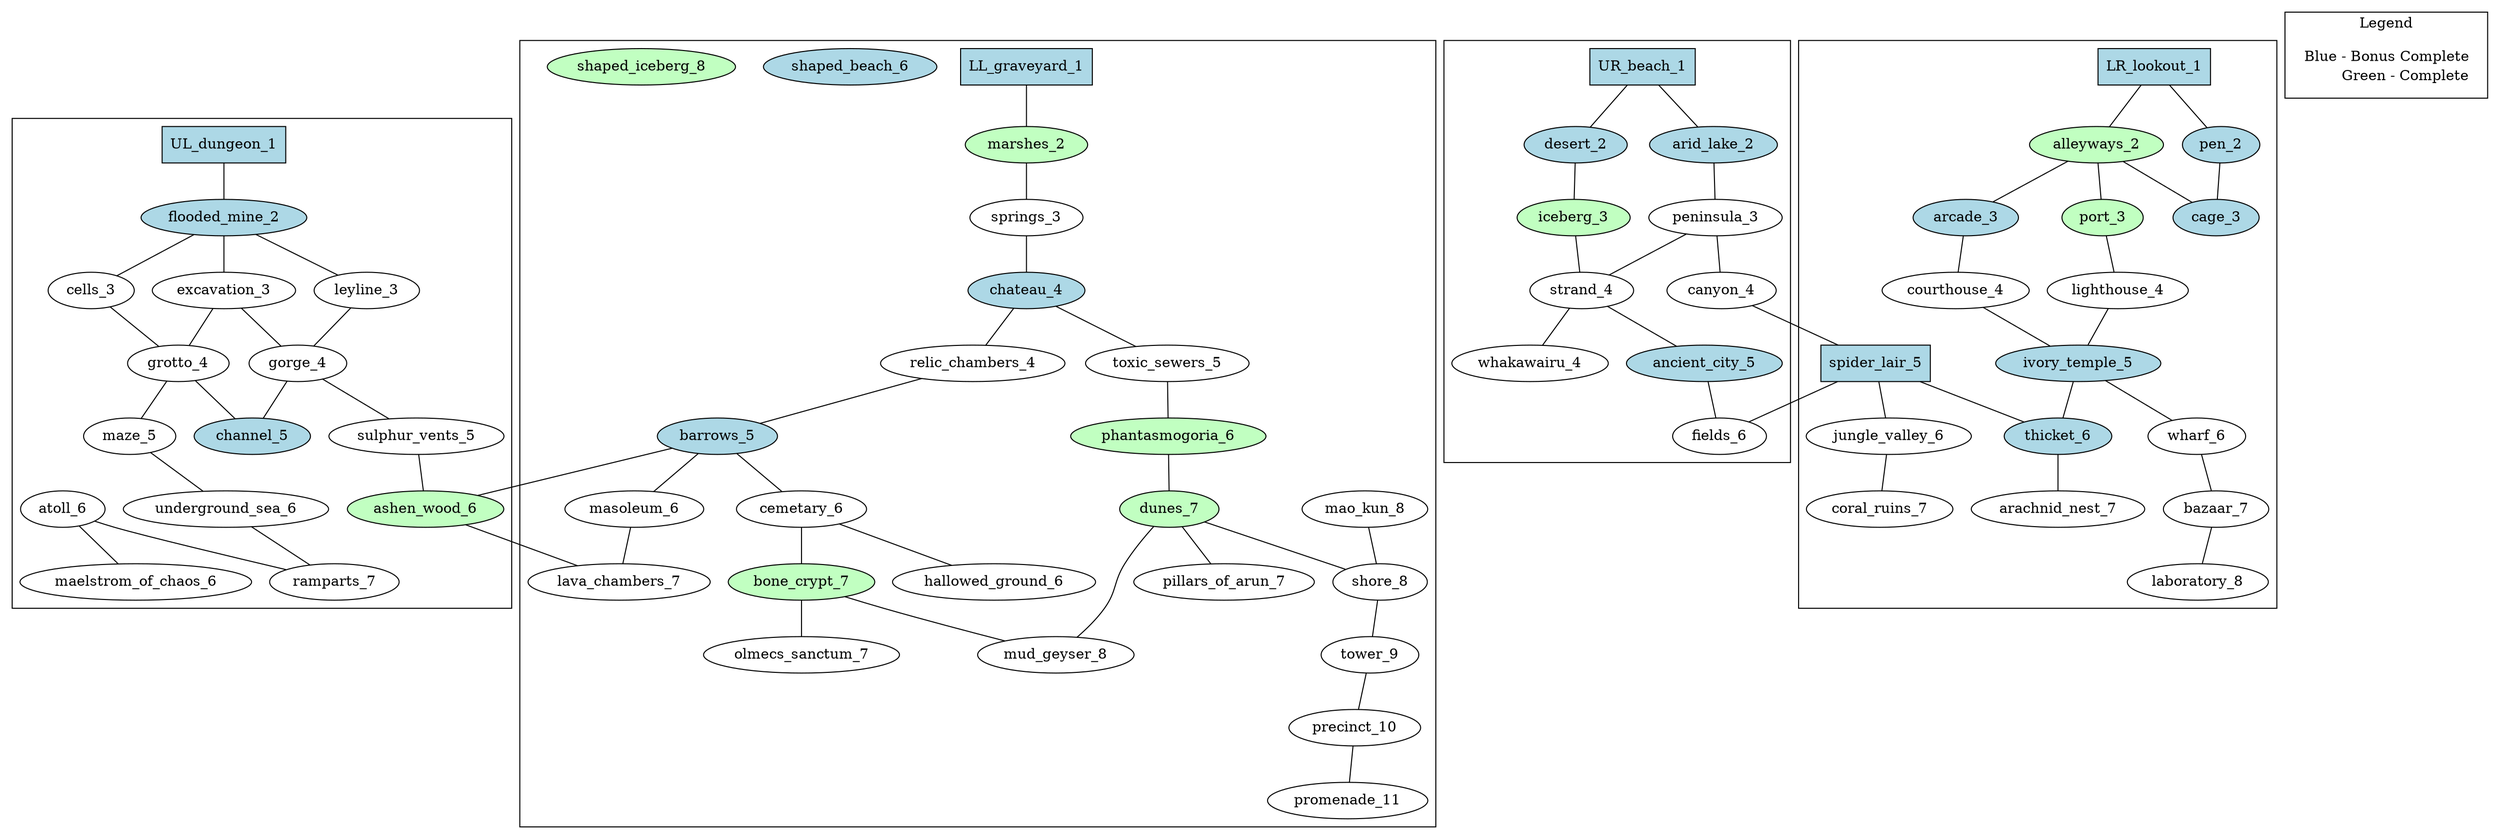 graph {
  UL_dungeon_1 [shape=box, style=filled, fillcolor=lightblue];
  UR_beach_1  [shape=box, style=filled, fillcolor=lightblue];
  LL_graveyard_1 [shape=box, style=filled, fillcolor=lightblue];
  LR_lookout_1 [shape=box, style=filled, fillcolor=lightblue];

  alleyways_2 [style=filled, fillcolor=darkseagreen1];
  arid_lake_2 [style=filled, fillcolor=lightblue];
  desert_2 [style=filled, fillcolor=lightblue];
  flooded_mine_2 [style=filled, fillcolor=lightblue];
  marshes_2 [style=filled, fillcolor=darkseagreen1];
  pen_2 [style=filled, fillcolor=lightblue];

  arcade_3 [style=filled, fillcolor=lightblue];
  cage_3 [style=filled, fillcolor=lightblue];
  cells_3;
  excavation_3;
  iceberg_3 [style=filled, fillcolor=darkseagreen1];
  leyline_3;
  peninsula_3;
  port_3 [style=filled, fillcolor=darkseagreen1];
  springs_3;

  canyon_4;
  chateau_4 [style=filled, fillcolor=lightblue];
  courthouse_4;
  lighthouse_4;
  gorge_4;
  grotto_4;
  relic_chambers_4;
  strand_4;
  whakawairu_4;

  ancient_city_5 [style=filled, fillcolor=lightblue];
  barrows_5 [style=filled, fillcolor=lightblue];
  channel_5 [style=filled, fillcolor=lightblue];
  ivory_temple_5 [style=filled, fillcolor=lightblue];
  maze_5;
  spider_lair_5 [shape=box, style=filled, fillcolor=lightblue];
  sulphur_vents_5;
  toxic_sewers_5;

  ashen_wood_6 [style=filled, fillcolor=darkseagreen1];
  atoll_6;
  cemetary_6;
  fields_6;
  hallowed_ground_6;
  jungle_valley_6;
  masoleum_6;
  maelstrom_of_chaos_6;
  phantasmogoria_6 [style=filled, fillcolor=darkseagreen1];
  shaped_beach_6 [style=filled, fillcolor=lightblue];
  thicket_6 [style=filled, fillcolor=lightblue];
  underground_sea_6;
  wharf_6;

  arachnid_nest_7;
  bazaar_7;
  bone_crypt_7 [style=filled, fillcolor=darkseagreen1];
  coral_ruins_7;
  dunes_7 [style=filled, fillcolor=darkseagreen1];
  lava_chambers_7;
  olmecs_sanctum_7;
  pillars_of_arun_7;
  ramparts_7;

  laboratory_8;
  mao_kun_8;
  mud_geyser_8;
  shaped_iceberg_8 [style=filled, fillcolor=darkseagreen1];
  shore_8;

  tower_9;

  precinct_10;

  promenade_11;

  subgraph cluster_01 {
    node [shape=plaintext]
    label = "Legend";
    key [label=<<table border="0" cellpadding="2" cellspacing="0" cellborder="0">
      <tr><td align="right" port="i1">Blue - Bonus Complete</td></tr>
      <tr><td align="right" port="i2">Green - Complete</td></tr>
      </table>>]
  }

  subgraph cluster_02 {
    UL_dungeon_1 -- flooded_mine_2;
    flooded_mine_2 -- leyline_3;
    flooded_mine_2 -- excavation_3;
    flooded_mine_2 -- cells_3;
    cells_3 -- grotto_4;
    excavation_3 -- gorge_4;
    excavation_3 -- grotto_4;
    leyline_3 -- gorge_4;
    gorge_4 -- channel_5;
    gorge_4 -- sulphur_vents_5;
    grotto_4 -- channel_5;
    grotto_4 -- maze_5;
    maze_5 -- underground_sea_6;
    sulphur_vents_5 -- ashen_wood_6;
    atoll_6 -- ramparts_7;
    atoll_6 -- maelstrom_of_chaos_6;
    underground_sea_6 -- ramparts_7;
  }

  subgraph cluster_03 {
    UR_beach_1 -- desert_2;
    UR_beach_1 -- arid_lake_2;
    arid_lake_2 -- peninsula_3;
    desert_2 -- iceberg_3;
    iceberg_3 -- strand_4;
    peninsula_3 -- canyon_4;
    peninsula_3 -- strand_4;
    strand_4 -- ancient_city_5;
    strand_4 -- whakawairu_4;
    ancient_city_5 -- fields_6;
  }

  subgraph cluster_04 {
    shaped_beach_6;
    shaped_iceberg_8;
    LL_graveyard_1 -- marshes_2;
    marshes_2 -- springs_3;
    springs_3 -- chateau_4;
    chateau_4 -- relic_chambers_4;
    chateau_4 -- toxic_sewers_5;
    relic_chambers_4 -- barrows_5;
    barrows_5 -- ashen_wood_6;
    barrows_5 -- cemetary_6;
    barrows_5 -- masoleum_6;
    toxic_sewers_5 -- phantasmogoria_6;
    ashen_wood_6 -- lava_chambers_7;
    cemetary_6 -- bone_crypt_7;
    cemetary_6 -- hallowed_ground_6;
    masoleum_6 -- lava_chambers_7;
    phantasmogoria_6 -- dunes_7;
    dunes_7 -- mud_geyser_8;
    dunes_7 -- pillars_of_arun_7;
    dunes_7 -- shore_8;
    bone_crypt_7 -- mud_geyser_8;
    bone_crypt_7 -- olmecs_sanctum_7;
    mao_kun_8 -- shore_8;
    shore_8 -- tower_9;
    tower_9 -- precinct_10;
    precinct_10 -- promenade_11;
  }

  subgraph cluster_05 {
    LR_lookout_1 -- alleyways_2;
    LR_lookout_1 -- pen_2;
    alleyways_2 -- arcade_3;
    alleyways_2 -- cage_3;
    alleyways_2 -- port_3;
    pen_2 -- cage_3;
    arcade_3 -- courthouse_4;
    port_3 -- lighthouse_4;
    canyon_4 -- spider_lair_5;
    courthouse_4 -- ivory_temple_5;
    lighthouse_4 -- ivory_temple_5;
    ivory_temple_5 -- thicket_6;
    ivory_temple_5 -- wharf_6;
    spider_lair_5 -- fields_6;
    spider_lair_5 -- thicket_6;
    spider_lair_5 -- jungle_valley_6;
    jungle_valley_6 -- coral_ruins_7;
    thicket_6 -- arachnid_nest_7;
    wharf_6 -- bazaar_7;
    bazaar_7 -- laboratory_8;
  }

}
